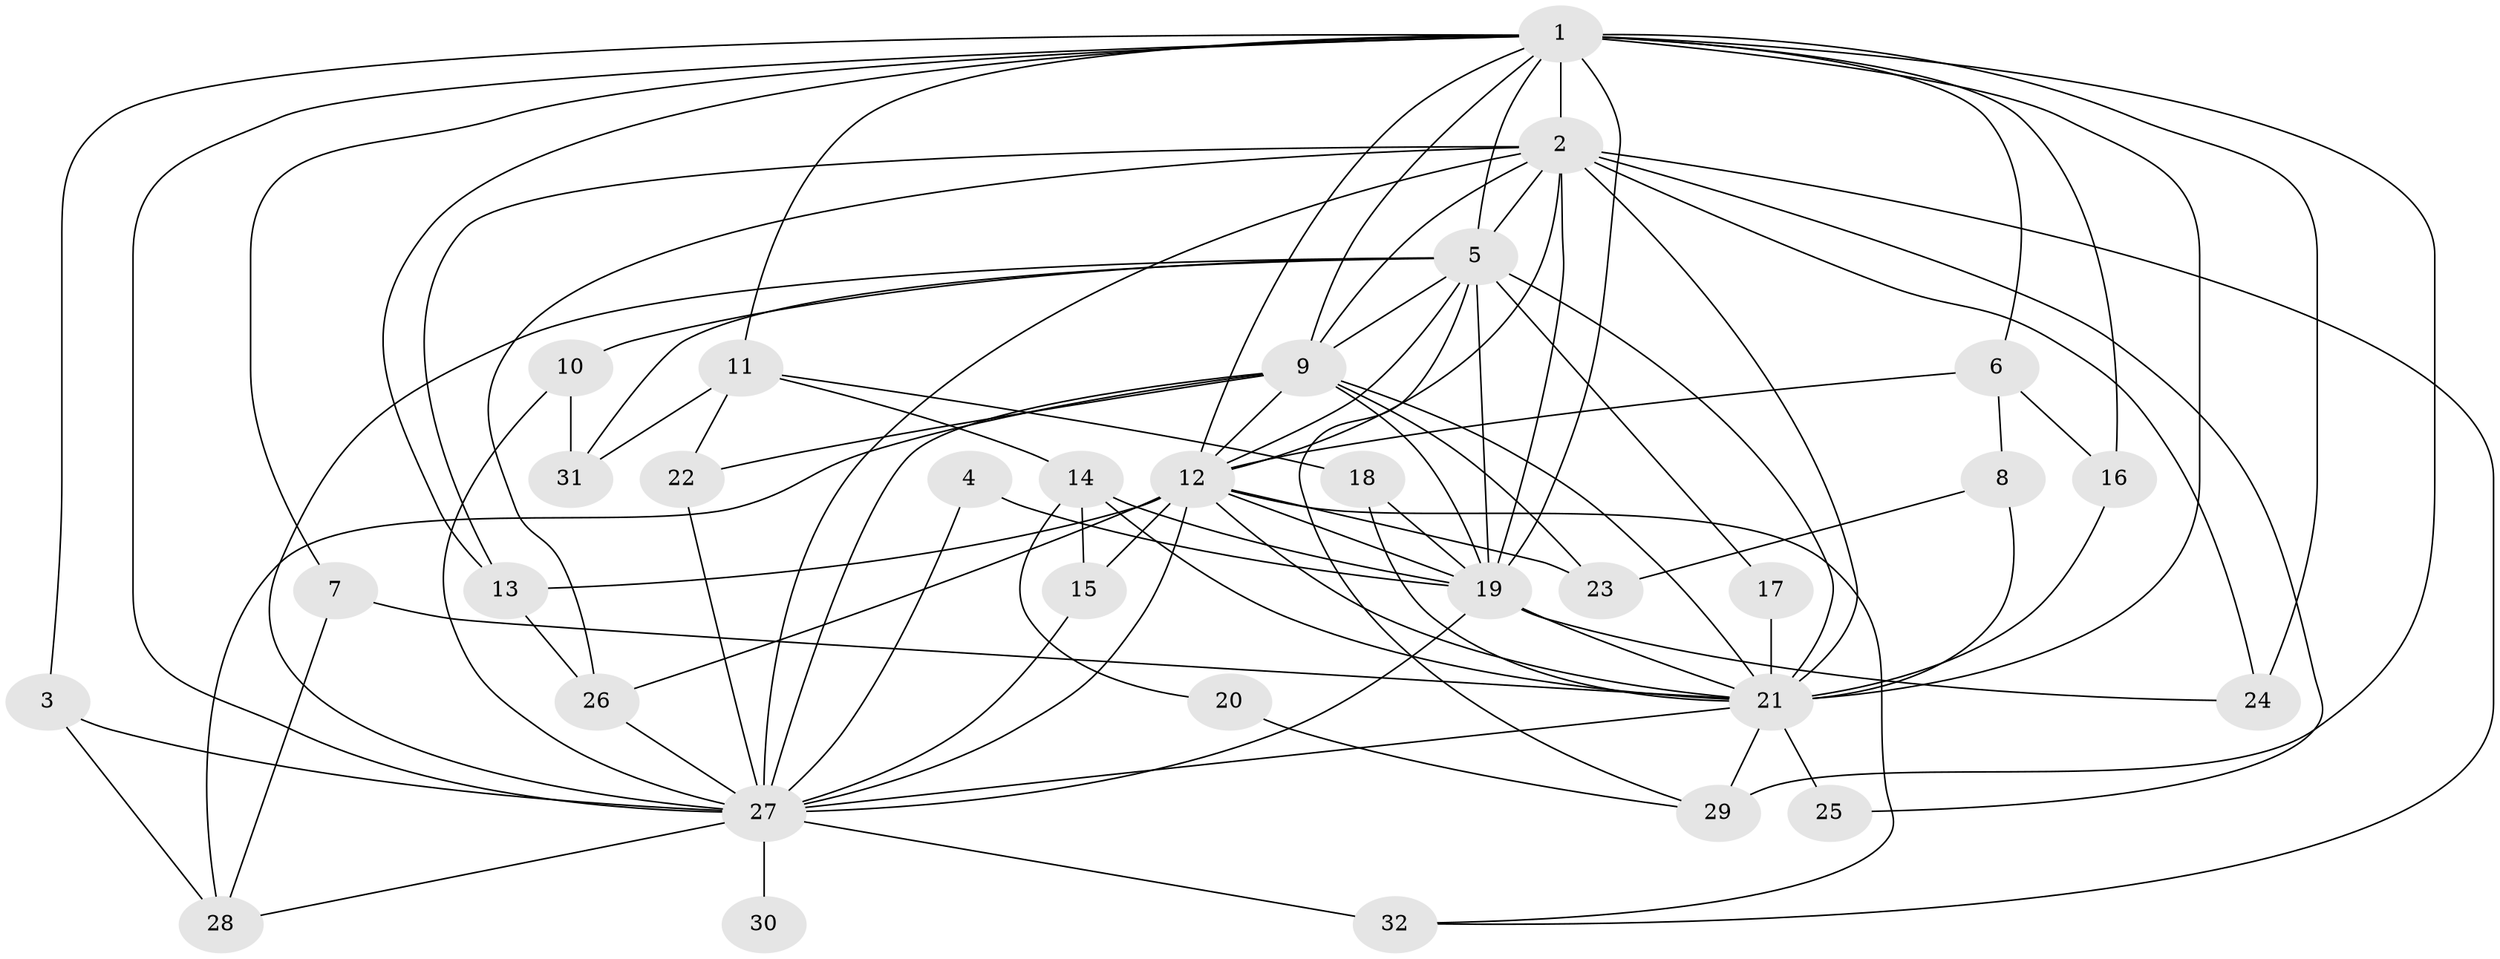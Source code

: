 // original degree distribution, {22: 0.015625, 17: 0.015625, 14: 0.046875, 21: 0.015625, 15: 0.015625, 13: 0.015625, 16: 0.015625, 18: 0.015625, 5: 0.046875, 2: 0.515625, 3: 0.203125, 4: 0.0625, 6: 0.015625}
// Generated by graph-tools (version 1.1) at 2025/01/03/09/25 03:01:23]
// undirected, 32 vertices, 89 edges
graph export_dot {
graph [start="1"]
  node [color=gray90,style=filled];
  1;
  2;
  3;
  4;
  5;
  6;
  7;
  8;
  9;
  10;
  11;
  12;
  13;
  14;
  15;
  16;
  17;
  18;
  19;
  20;
  21;
  22;
  23;
  24;
  25;
  26;
  27;
  28;
  29;
  30;
  31;
  32;
  1 -- 2 [weight=4.0];
  1 -- 3 [weight=1.0];
  1 -- 5 [weight=2.0];
  1 -- 6 [weight=1.0];
  1 -- 7 [weight=1.0];
  1 -- 9 [weight=2.0];
  1 -- 11 [weight=1.0];
  1 -- 12 [weight=3.0];
  1 -- 13 [weight=1.0];
  1 -- 16 [weight=1.0];
  1 -- 19 [weight=3.0];
  1 -- 21 [weight=4.0];
  1 -- 24 [weight=1.0];
  1 -- 27 [weight=2.0];
  1 -- 29 [weight=2.0];
  2 -- 5 [weight=3.0];
  2 -- 9 [weight=2.0];
  2 -- 12 [weight=2.0];
  2 -- 13 [weight=1.0];
  2 -- 19 [weight=3.0];
  2 -- 21 [weight=2.0];
  2 -- 24 [weight=1.0];
  2 -- 25 [weight=1.0];
  2 -- 26 [weight=1.0];
  2 -- 27 [weight=4.0];
  2 -- 32 [weight=1.0];
  3 -- 27 [weight=1.0];
  3 -- 28 [weight=1.0];
  4 -- 19 [weight=1.0];
  4 -- 27 [weight=1.0];
  5 -- 9 [weight=1.0];
  5 -- 10 [weight=1.0];
  5 -- 12 [weight=1.0];
  5 -- 17 [weight=1.0];
  5 -- 19 [weight=1.0];
  5 -- 21 [weight=1.0];
  5 -- 27 [weight=1.0];
  5 -- 29 [weight=1.0];
  5 -- 31 [weight=1.0];
  6 -- 8 [weight=1.0];
  6 -- 12 [weight=1.0];
  6 -- 16 [weight=1.0];
  7 -- 21 [weight=1.0];
  7 -- 28 [weight=1.0];
  8 -- 21 [weight=1.0];
  8 -- 23 [weight=1.0];
  9 -- 12 [weight=1.0];
  9 -- 19 [weight=1.0];
  9 -- 21 [weight=2.0];
  9 -- 22 [weight=1.0];
  9 -- 23 [weight=1.0];
  9 -- 27 [weight=1.0];
  9 -- 28 [weight=1.0];
  10 -- 27 [weight=1.0];
  10 -- 31 [weight=1.0];
  11 -- 14 [weight=1.0];
  11 -- 18 [weight=1.0];
  11 -- 22 [weight=1.0];
  11 -- 31 [weight=1.0];
  12 -- 13 [weight=2.0];
  12 -- 15 [weight=1.0];
  12 -- 19 [weight=1.0];
  12 -- 21 [weight=1.0];
  12 -- 23 [weight=1.0];
  12 -- 26 [weight=1.0];
  12 -- 27 [weight=1.0];
  12 -- 32 [weight=1.0];
  13 -- 26 [weight=1.0];
  14 -- 15 [weight=1.0];
  14 -- 19 [weight=2.0];
  14 -- 20 [weight=1.0];
  14 -- 21 [weight=1.0];
  15 -- 27 [weight=1.0];
  16 -- 21 [weight=1.0];
  17 -- 21 [weight=2.0];
  18 -- 19 [weight=1.0];
  18 -- 21 [weight=1.0];
  19 -- 21 [weight=1.0];
  19 -- 24 [weight=1.0];
  19 -- 27 [weight=1.0];
  20 -- 29 [weight=1.0];
  21 -- 25 [weight=1.0];
  21 -- 27 [weight=1.0];
  21 -- 29 [weight=1.0];
  22 -- 27 [weight=1.0];
  26 -- 27 [weight=1.0];
  27 -- 28 [weight=1.0];
  27 -- 30 [weight=1.0];
  27 -- 32 [weight=2.0];
}
